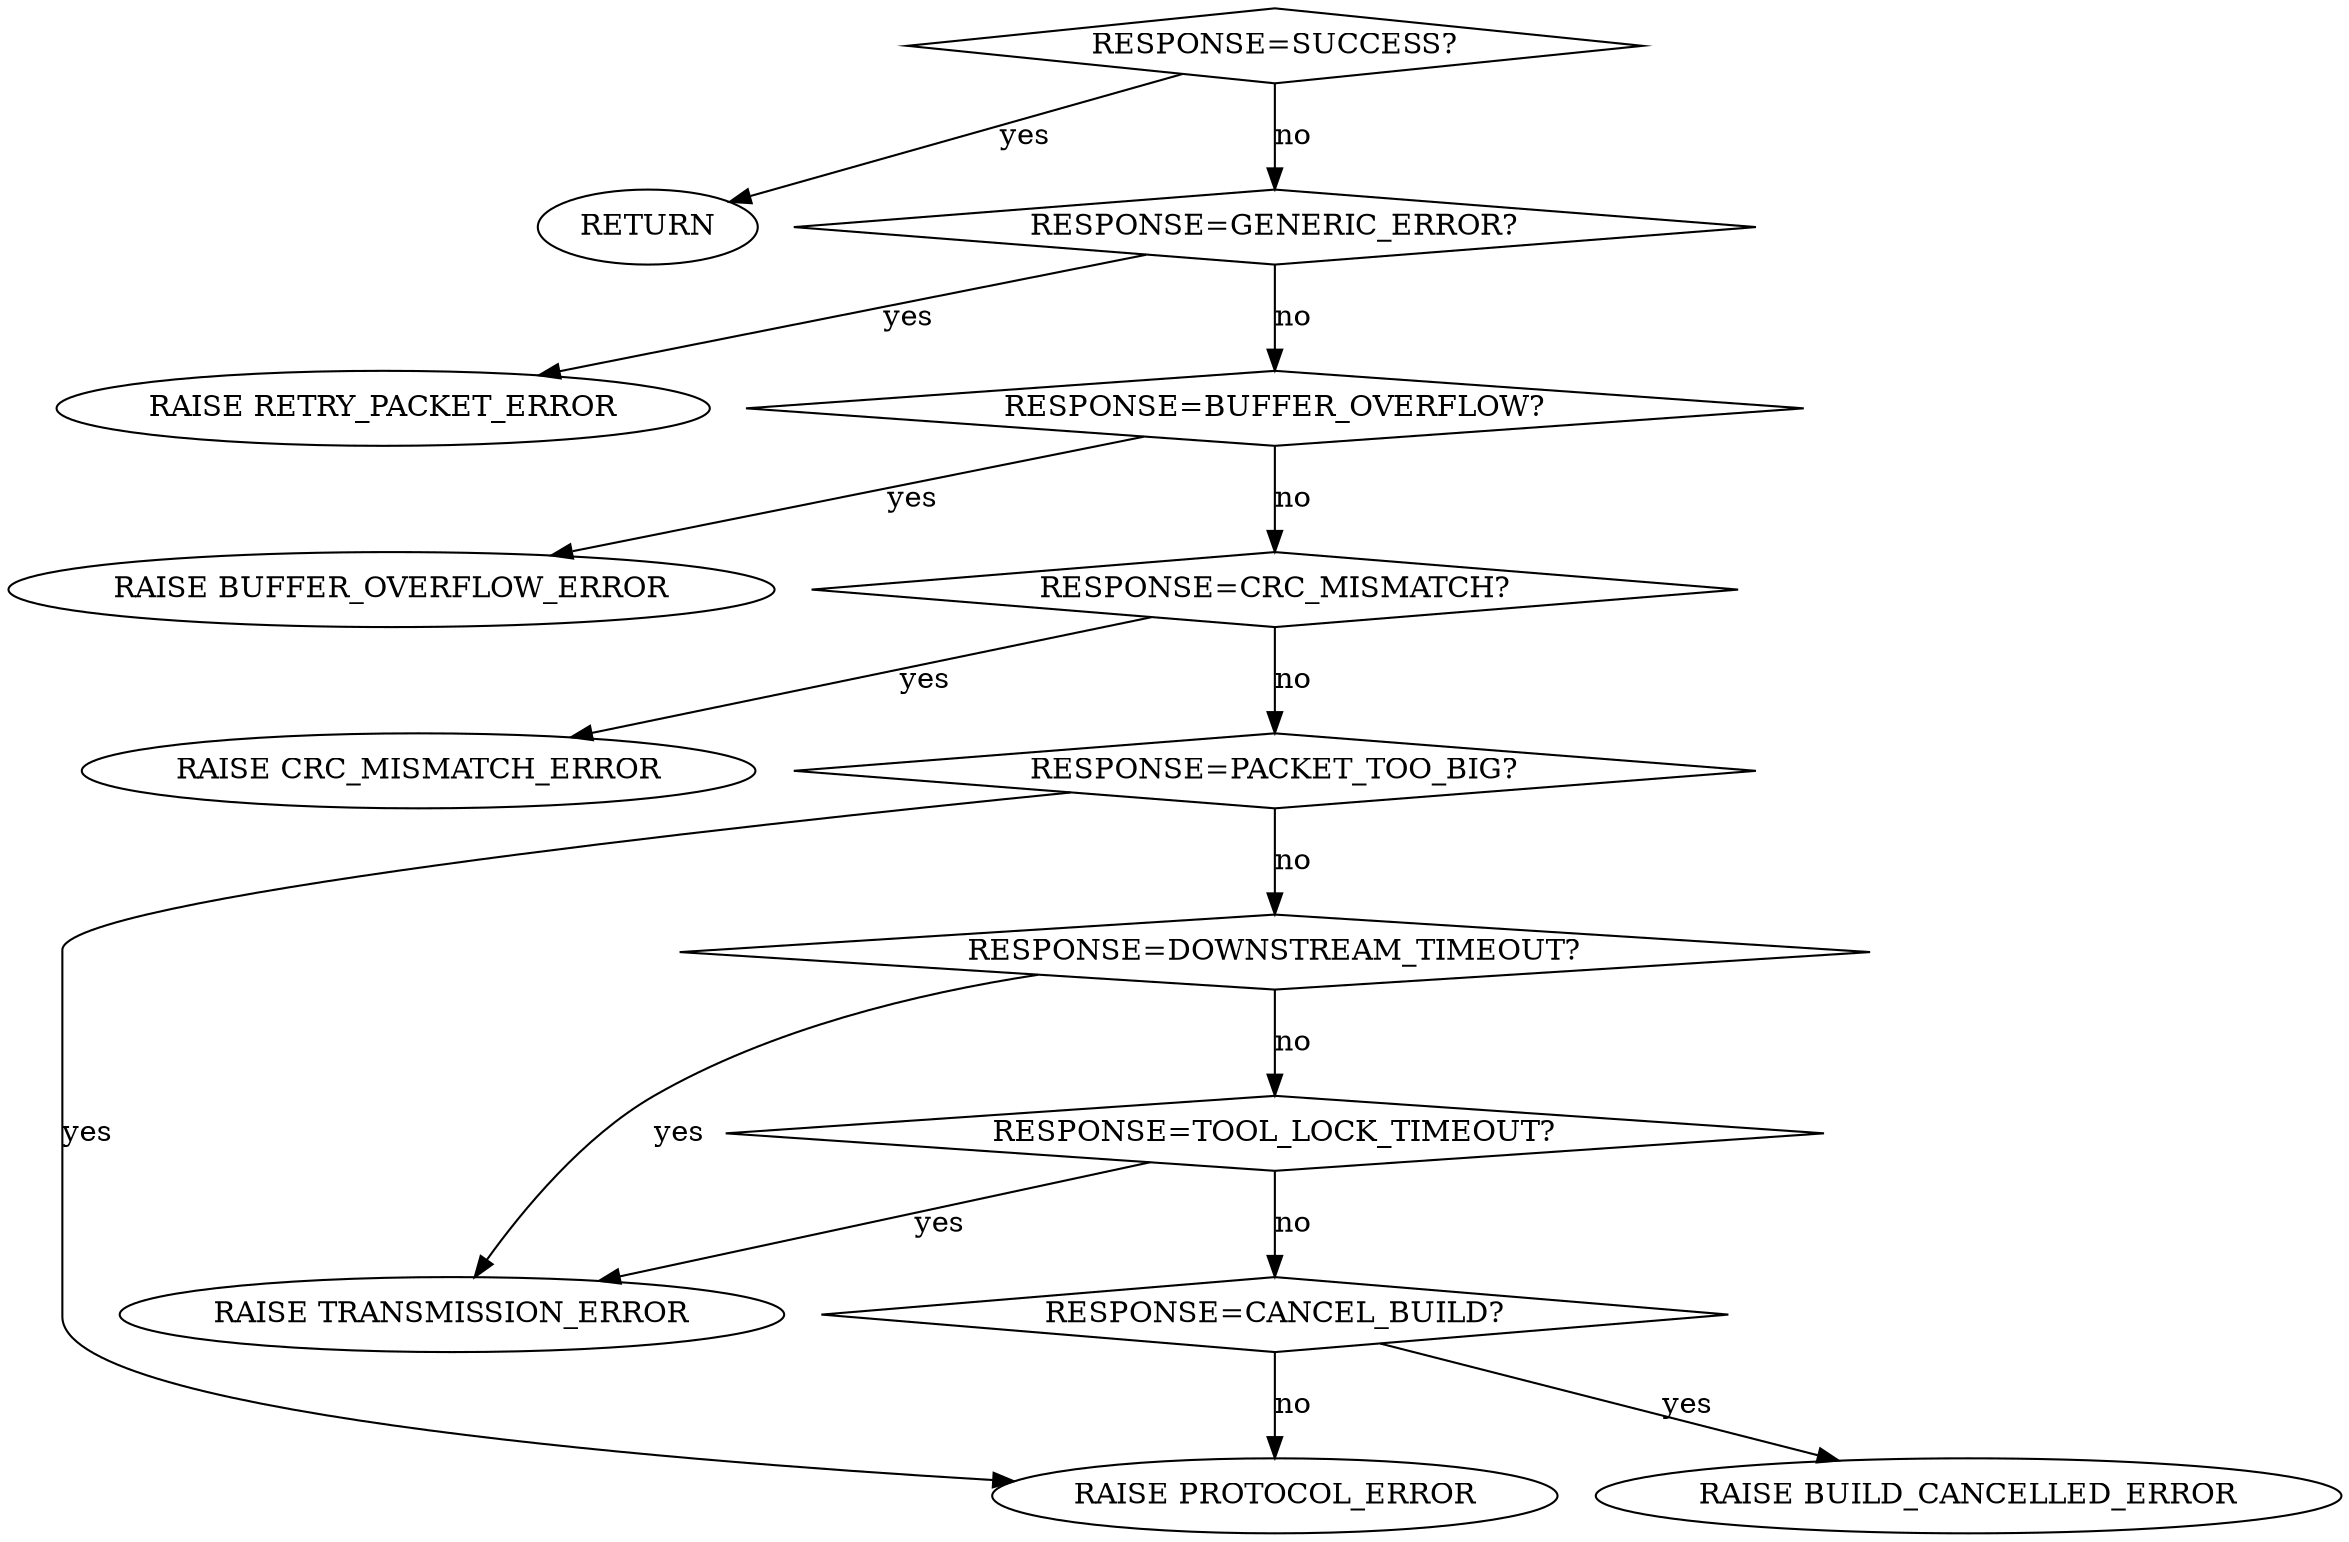 // vim:ai:et:fenc=utf-8:ff=unix:sw=4:ts=4:

digraph
{
  rankdir=TB;

  "RESPONSE=SUCCESS?" [shape=diamond];
  "RESPONSE=SUCCESS?" -> "RETURN" [label="yes"];
  "RESPONSE=SUCCESS?" -> "RESPONSE=GENERIC_ERROR?" [label="no", weight=10];

  "RESPONSE=GENERIC_ERROR?" [shape=diamond];
  "RESPONSE=GENERIC_ERROR?" -> "RAISE RETRY_PACKET_ERROR" [label="yes"];
  "RESPONSE=GENERIC_ERROR?" -> "RESPONSE=BUFFER_OVERFLOW?" [label="no", weight=10];

  "RESPONSE=BUFFER_OVERFLOW?" [shape=diamond];
  "RESPONSE=BUFFER_OVERFLOW?" -> "RAISE BUFFER_OVERFLOW_ERROR" [label="yes"];
  "RESPONSE=BUFFER_OVERFLOW?" -> "RESPONSE=CRC_MISMATCH?" [label="no", weight=10];

  "RESPONSE=CRC_MISMATCH?" [shape=diamond];
  "RESPONSE=CRC_MISMATCH?" -> "RAISE CRC_MISMATCH_ERROR" [label="yes"];
  "RESPONSE=CRC_MISMATCH?" -> "RESPONSE=PACKET_TOO_BIG?" [label="no", weight=10];

  "RESPONSE=PACKET_TOO_BIG?" [shape=diamond];
  "RESPONSE=PACKET_TOO_BIG?" -> "RAISE PROTOCOL_ERROR" [label="yes"];
  "RESPONSE=PACKET_TOO_BIG?" -> "RESPONSE=DOWNSTREAM_TIMEOUT?" [label="no", weight=10];

  "RESPONSE=DOWNSTREAM_TIMEOUT?" [shape=diamond];
  "RESPONSE=DOWNSTREAM_TIMEOUT?" -> "RAISE TRANSMISSION_ERROR" [label="yes"];
  "RESPONSE=DOWNSTREAM_TIMEOUT?" -> "RESPONSE=TOOL_LOCK_TIMEOUT?" [label="no", weight=10];

  "RESPONSE=TOOL_LOCK_TIMEOUT?" [shape=diamond];
  "RESPONSE=TOOL_LOCK_TIMEOUT?" -> "RAISE TRANSMISSION_ERROR" [label="yes"];
  "RESPONSE=TOOL_LOCK_TIMEOUT?" -> "RESPONSE=CANCEL_BUILD?" [label="no", weight=10];

  "RESPONSE=CANCEL_BUILD?" [shape=diamond];
  "RESPONSE=CANCEL_BUILD?" -> "RAISE BUILD_CANCELLED_ERROR" [label="yes"];
  "RESPONSE=CANCEL_BUILD?" -> "RAISE PROTOCOL_ERROR" [label="no", weight=10];
}
